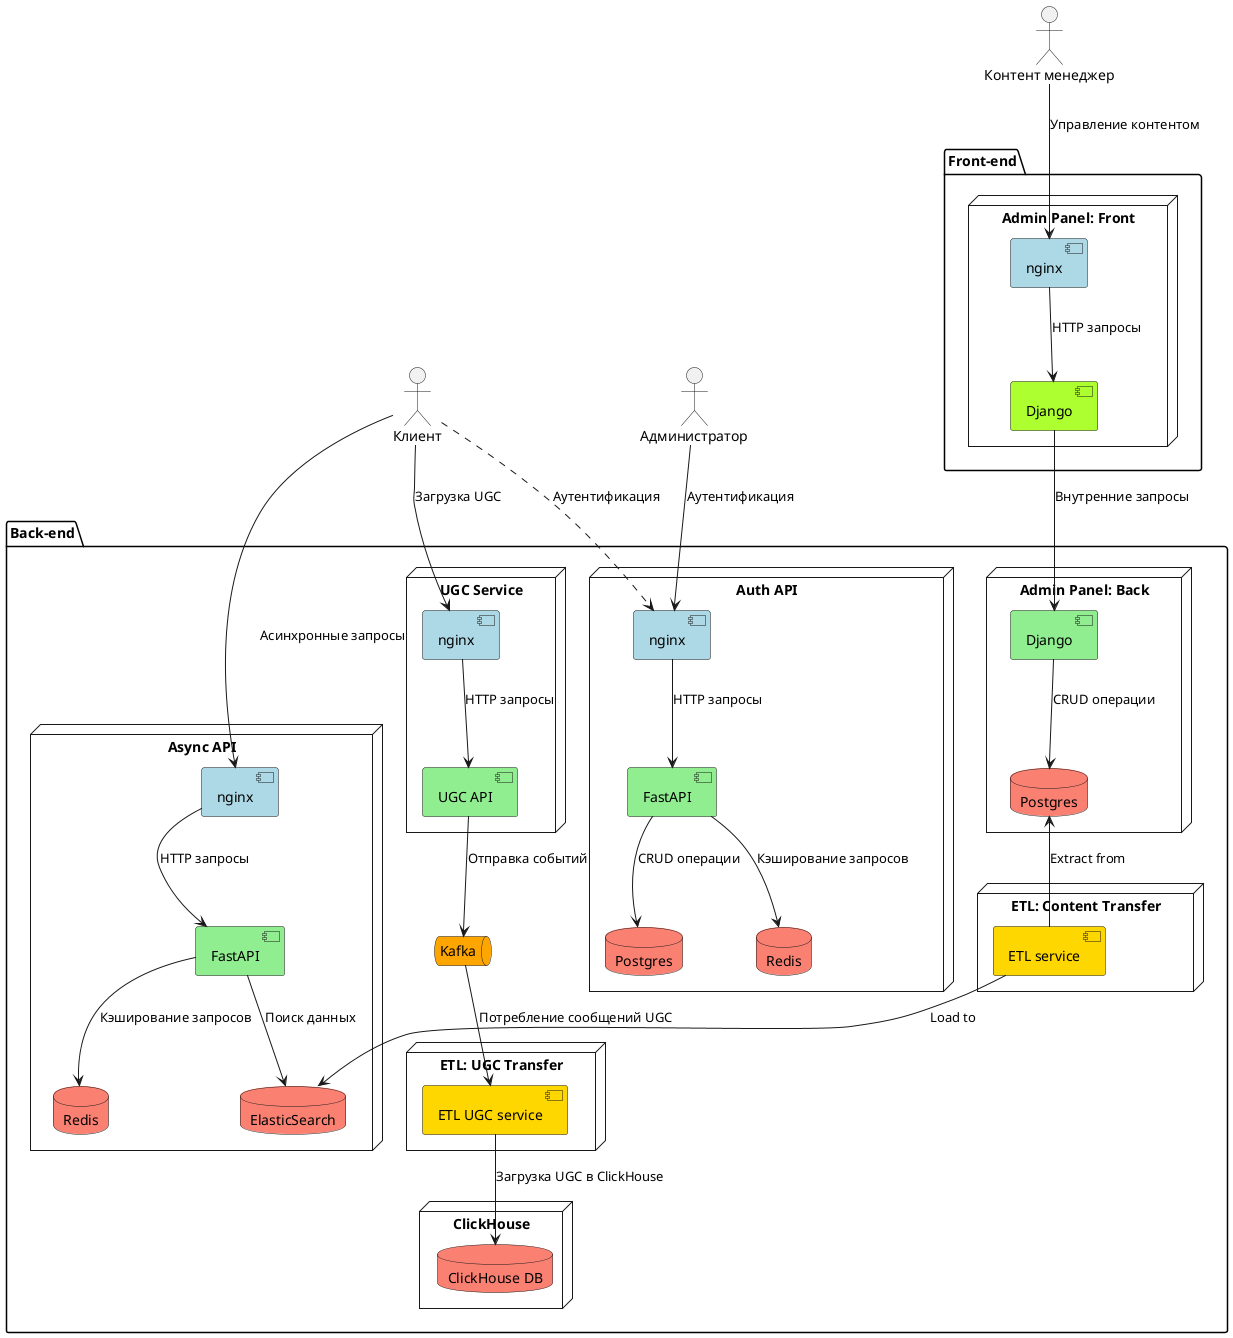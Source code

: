 @startuml
actor Клиент as client
actor "Контент менеджер" as content_manager
actor Администратор as admin

package "Front-end" {
    node "Admin Panel: Front" {
        component nginx as admin_nginx #LightBlue
        component Django as admin_engine #GreenYellow

        admin_nginx --> admin_engine : "HTTP запросы"
    }
}

package "Back-end" {
    node "Async API" {
        component nginx as async_nginx #LightBlue
        component FastAPI as async_engine #LightGreen
        database ElasticSearch as async_db #Salmon
        database Redis as async_cache #Salmon

        async_nginx --> async_engine : "HTTP запросы"
        async_engine --> async_cache : "Кэширование запросов"
        async_engine --> async_db : "Поиск данных"
    }

    node "Admin Panel: Back" {
        component Django as admin_engine_back #LightGreen
        database Postgres as admin_db #Salmon

        admin_engine --> admin_engine_back : "Внутренние запросы"
        admin_engine_back --> admin_db : "CRUD операции"
    }

    node "ETL: Content Transfer" {
        component "ETL service" as etl_content_transfer #Gold
    }

    node "UGC Service" {
        component nginx as ugc_nginx #LightBlue
        component "UGC API" as ugc_api #LightGreen

        ugc_nginx --> ugc_api : "HTTP запросы"
    }

    queue "Kafka" as kafka #Orange

    node "ClickHouse" {
        database "ClickHouse DB" as clickhouse_db #Salmon
    }

    node "ETL: UGC Transfer" {
        component "ETL UGC service" as etl_ugc_transfer #Gold
    }

    node "Auth API" {
        component nginx as auth_nginx #LightBlue
        component FastAPI as auth_engine #LightGreen
        database Postgres as auth_db #Salmon
        database Redis as auth_cache #Salmon

        auth_nginx --> auth_engine : "HTTP запросы"
        auth_engine --> auth_db : "CRUD операции"
        auth_engine --> auth_cache : "Кэширование запросов"
    }
}

client ..> auth_nginx : "Аутентификация"
client --> async_nginx : "Асинхронные запросы"
admin --> auth_nginx : "Аутентификация"
content_manager --> admin_nginx : "Управление контентом"

client --> ugc_nginx: "Загрузка UGC"
ugc_api --> kafka : "Отправка событий"

kafka --> etl_ugc_transfer : "Потребление сообщений UGC"
etl_ugc_transfer --> clickhouse_db : "Загрузка UGC в ClickHouse"

etl_content_transfer -up-> admin_db : "Extract from"
etl_content_transfer -down-> async_db : "Load to"

skinparam componentStyle ellipse
@enduml